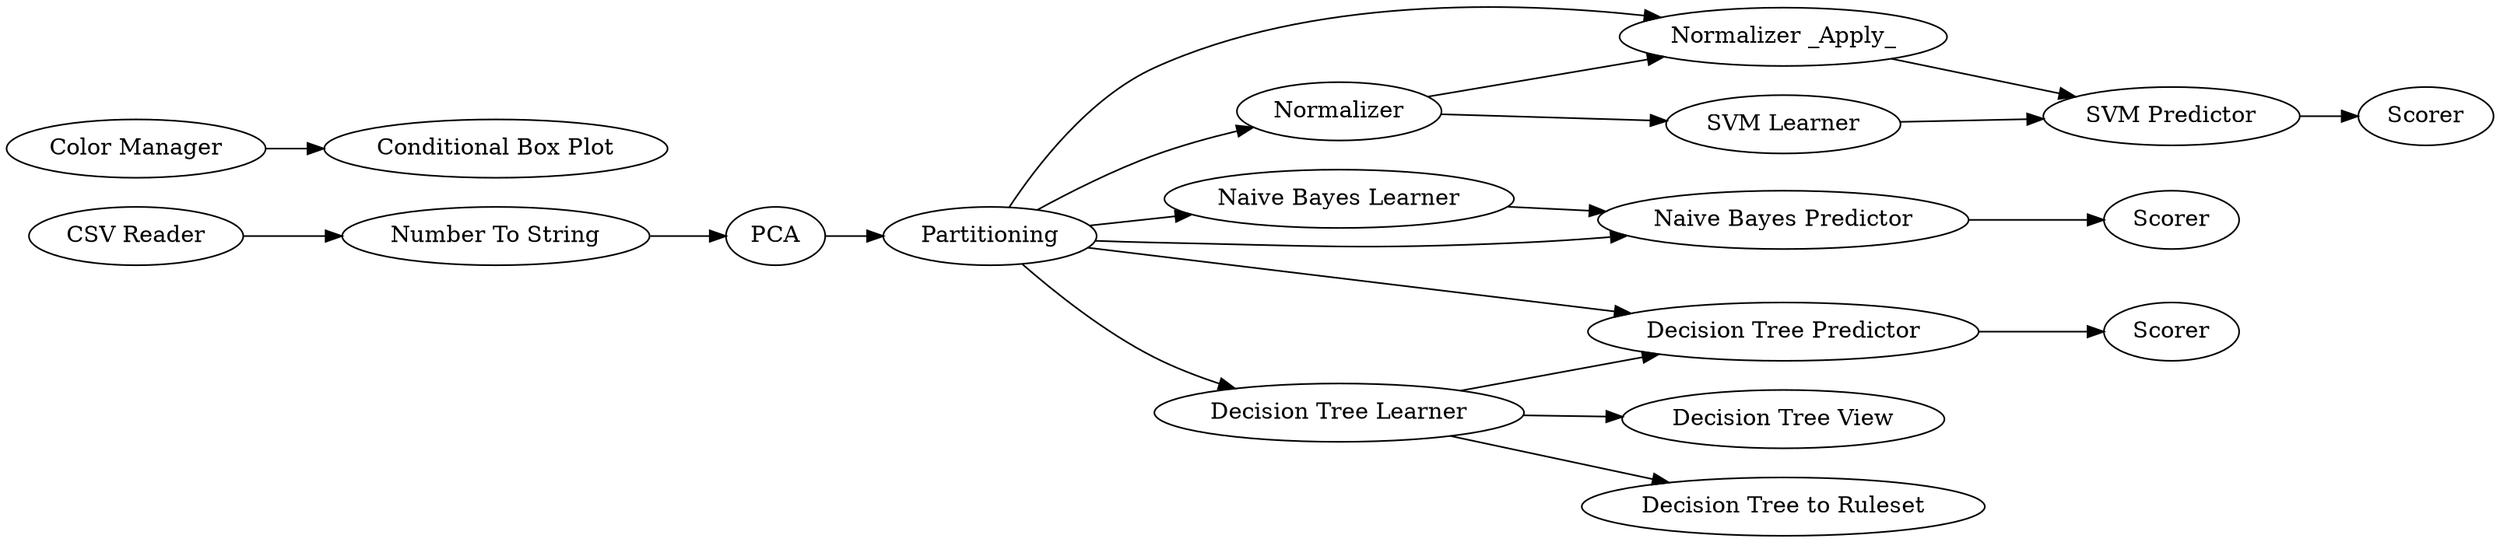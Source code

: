 digraph {
	1 [label="CSV Reader"]
	3 [label=Normalizer]
	4 [label="Color Manager"]
	5 [label="Conditional Box Plot"]
	6 [label=Partitioning]
	7 [label="Normalizer _Apply_"]
	8 [label="SVM Learner"]
	9 [label="SVM Predictor"]
	10 [label=Scorer]
	11 [label=PCA]
	12 [label="Number To String"]
	13 [label="Naive Bayes Learner"]
	14 [label="Naive Bayes Predictor"]
	15 [label=Scorer]
	16 [label="Decision Tree Learner"]
	17 [label="Decision Tree Predictor"]
	18 [label="Decision Tree View"]
	19 [label="Decision Tree to Ruleset"]
	20 [label=Scorer]
	1 -> 12
	3 -> 7
	3 -> 8
	4 -> 5
	6 -> 7
	6 -> 3
	6 -> 14
	6 -> 13
	6 -> 16
	6 -> 17
	7 -> 9
	8 -> 9
	9 -> 10
	11 -> 6
	12 -> 11
	13 -> 14
	14 -> 15
	16 -> 17
	16 -> 18
	16 -> 19
	17 -> 20
	rankdir=LR
}
